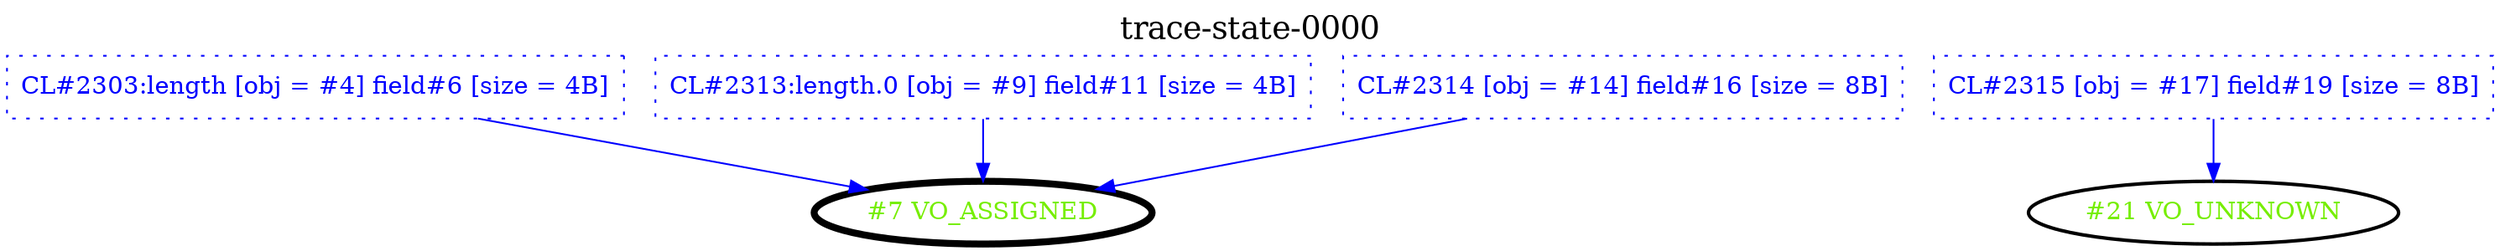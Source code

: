 digraph "trace-state-0000" {
	label=<<FONT POINT-SIZE="18">trace-state-0000</FONT>>;
	clusterrank=local;
	labelloc=t;
	"4" [predicate="true", shape=box, color=blue, fontcolor=blue, style=dotted, label="CL#2303:length [obj = #4] field#6 [size = 4B]"];
	"9" [predicate="true" shape=box, color=blue, fontcolor=blue, style=dotted, label="CL#2313:length.0 [obj = #9] field#11 [size = 4B]"];
	"14" [predicate="true", shape=box, color=blue, fontcolor=blue, style=dotted, label="CL#2314 [obj = #14] field#16 [size = 8B]"];
	"17" [predicate="true", shape=box, color=blue, fontcolor=blue, style=dotted, label="CL#2315 [obj = #17] field#19 [size = 8B]"];
	"7" [predicate="true", shape=ellipse, penwidth=4, fontcolor=chartreuse2, label="#7 VO_ASSIGNED"];
	"21" [predicate="true", shape=ellipse, penwidth=2, fontcolor=chartreuse2, label="#21 VO_UNKNOWN"];
	"4" -> "7" [color=blue, fontcolor=blue];
	"9" -> "7" [color=blue, fontcolor=blue];
	"14" -> "7" [color=blue, fontcolor=blue];
	"17" -> "21" [color=blue, fontcolor=blue];
}
